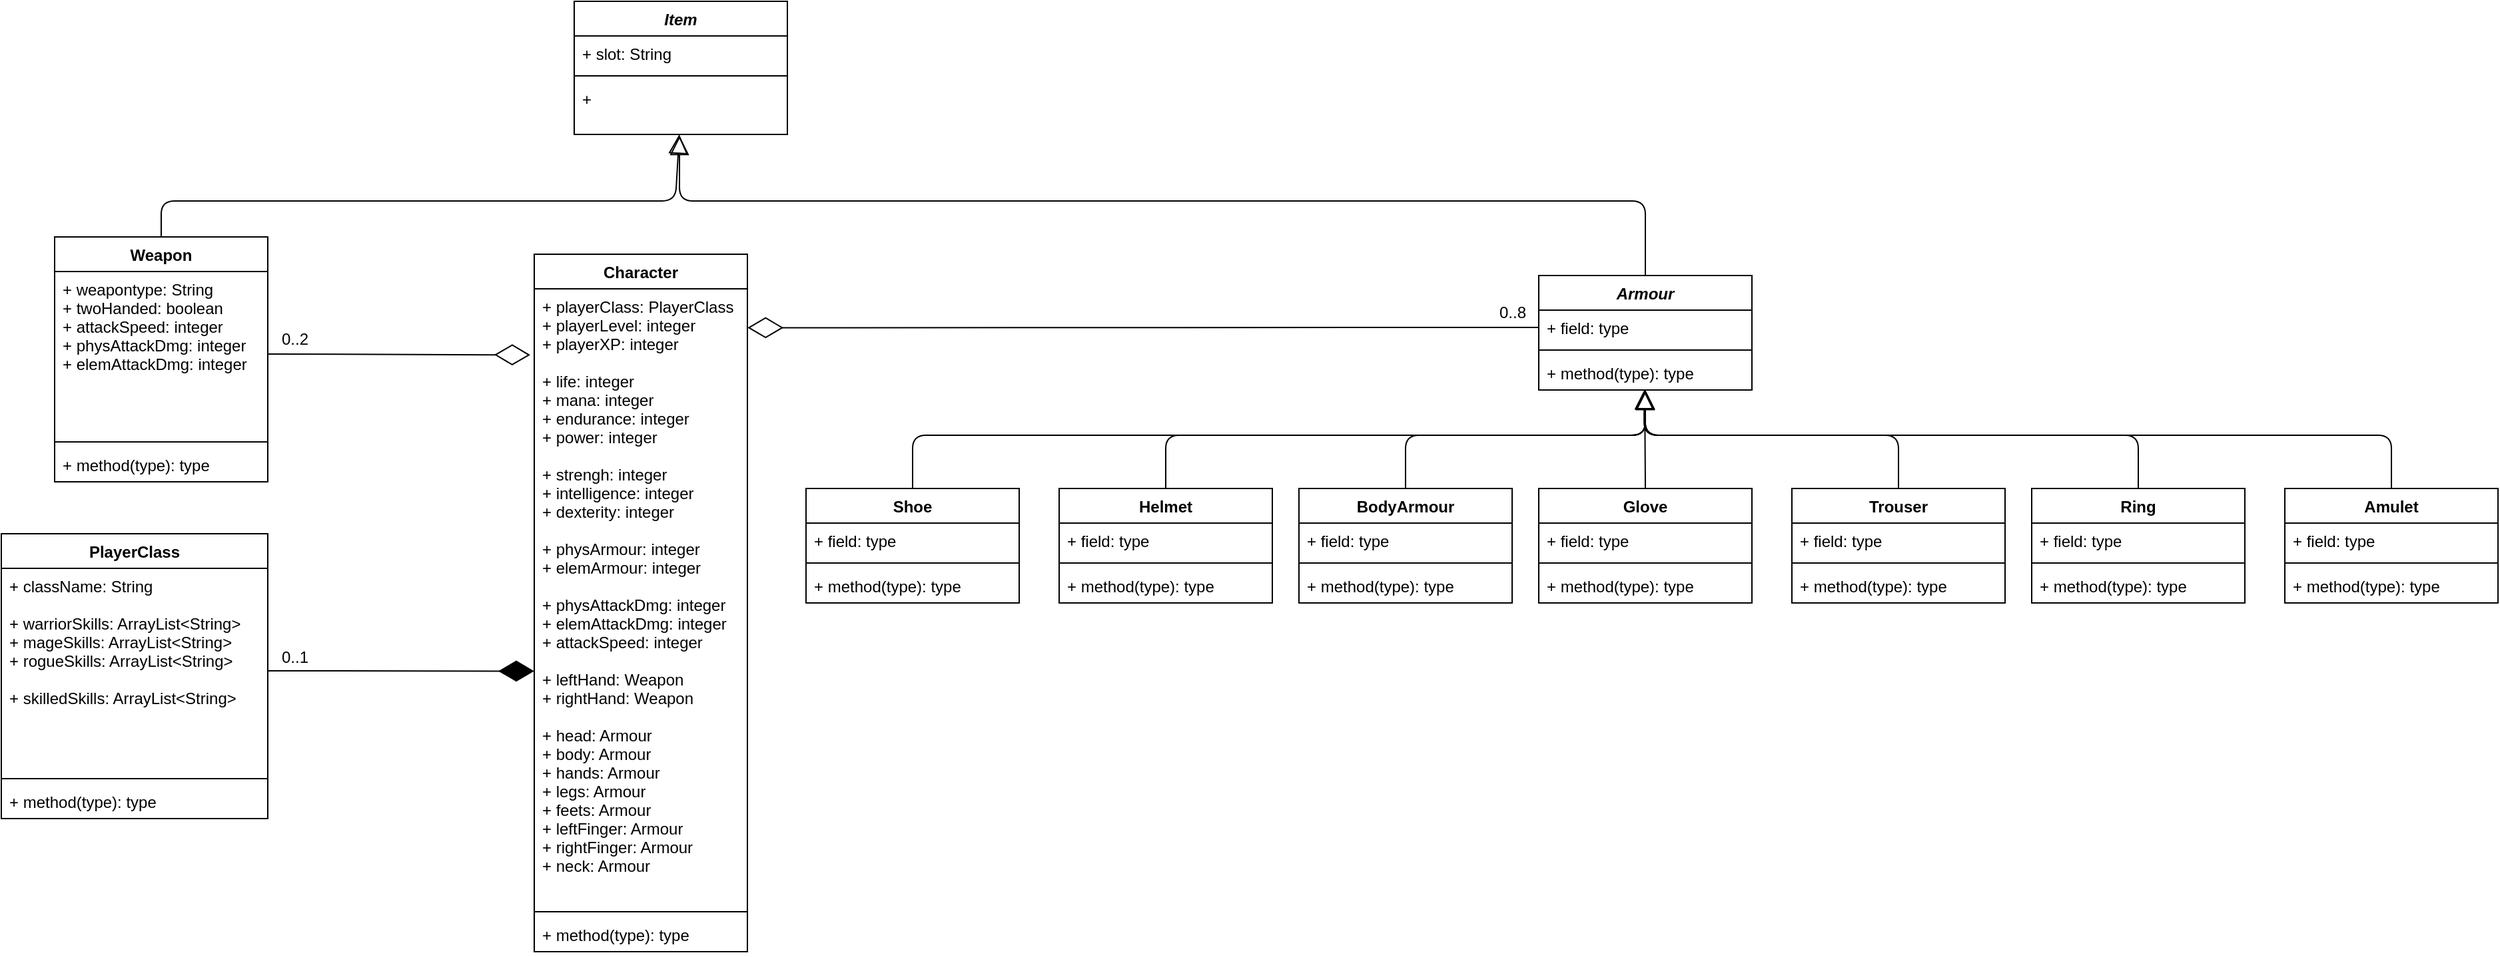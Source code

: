 <mxfile version="14.2.7" type="device"><diagram id="z42yw22yz84whNjgM6HL" name="Page-1"><mxGraphModel dx="2858" dy="1089" grid="1" gridSize="10" guides="1" tooltips="1" connect="1" arrows="1" fold="1" page="1" pageScale="1" pageWidth="827" pageHeight="1169" math="0" shadow="0"><root><mxCell id="0"/><mxCell id="1" parent="0"/><mxCell id="AYrYqdAPjFX4JY3LDJkN-81" value="Character" style="swimlane;fontStyle=1;align=center;verticalAlign=top;childLayout=stackLayout;horizontal=1;startSize=26;horizontalStack=0;resizeParent=1;resizeParentMax=0;resizeLast=0;collapsible=1;marginBottom=0;" vertex="1" parent="1"><mxGeometry x="300" y="320" width="160" height="524" as="geometry"/></mxCell><mxCell id="AYrYqdAPjFX4JY3LDJkN-82" value="+ playerClass: PlayerClass&#10;+ playerLevel: integer&#10;+ playerXP: integer&#10;&#10;+ life: integer&#10;+ mana: integer&#10;+ endurance: integer&#10;+ power: integer&#10;&#10;+ strengh: integer&#10;+ intelligence: integer&#10;+ dexterity: integer&#10;&#10;+ physArmour: integer&#10;+ elemArmour: integer&#10;&#10;+ physAttackDmg: integer&#10;+ elemAttackDmg: integer&#10;+ attackSpeed: integer&#10;&#10;+ leftHand: Weapon&#10;+ rightHand: Weapon&#10;&#10;+ head: Armour&#10;+ body: Armour&#10;+ hands: Armour&#10;+ legs: Armour&#10;+ feets: Armour&#10;+ leftFinger: Armour&#10;+ rightFinger: Armour&#10;+ neck: Armour" style="text;strokeColor=none;fillColor=none;align=left;verticalAlign=top;spacingLeft=4;spacingRight=4;overflow=hidden;rotatable=0;points=[[0,0.5],[1,0.5]];portConstraint=eastwest;" vertex="1" parent="AYrYqdAPjFX4JY3LDJkN-81"><mxGeometry y="26" width="160" height="464" as="geometry"/></mxCell><mxCell id="AYrYqdAPjFX4JY3LDJkN-83" value="" style="line;strokeWidth=1;fillColor=none;align=left;verticalAlign=middle;spacingTop=-1;spacingLeft=3;spacingRight=3;rotatable=0;labelPosition=right;points=[];portConstraint=eastwest;" vertex="1" parent="AYrYqdAPjFX4JY3LDJkN-81"><mxGeometry y="490" width="160" height="8" as="geometry"/></mxCell><mxCell id="AYrYqdAPjFX4JY3LDJkN-84" value="+ method(type): type" style="text;strokeColor=none;fillColor=none;align=left;verticalAlign=top;spacingLeft=4;spacingRight=4;overflow=hidden;rotatable=0;points=[[0,0.5],[1,0.5]];portConstraint=eastwest;" vertex="1" parent="AYrYqdAPjFX4JY3LDJkN-81"><mxGeometry y="498" width="160" height="26" as="geometry"/></mxCell><mxCell id="AYrYqdAPjFX4JY3LDJkN-80" value="" style="endArrow=block;endFill=0;endSize=12;html=1;entryX=0.497;entryY=1.001;entryDx=0;entryDy=0;entryPerimeter=0;exitX=0.5;exitY=0;exitDx=0;exitDy=0;" edge="1" parent="1" source="AYrYqdAPjFX4JY3LDJkN-66" target="AYrYqdAPjFX4JY3LDJkN-20"><mxGeometry width="160" relative="1" as="geometry"><mxPoint x="1224" y="422" as="sourcePoint"/><mxPoint x="1184" y="436" as="targetPoint"/><Array as="points"><mxPoint x="1694" y="456"/><mxPoint x="1134" y="456"/></Array></mxGeometry></mxCell><mxCell id="AYrYqdAPjFX4JY3LDJkN-6" value="Item" style="swimlane;fontStyle=3;align=center;verticalAlign=top;childLayout=stackLayout;horizontal=1;startSize=26;horizontalStack=0;resizeParent=1;resizeParentMax=0;resizeLast=0;collapsible=1;marginBottom=0;" vertex="1" parent="1"><mxGeometry x="330" y="130" width="160" height="100" as="geometry"><mxRectangle x="330" y="140" width="60" height="26" as="alternateBounds"/></mxGeometry></mxCell><mxCell id="AYrYqdAPjFX4JY3LDJkN-7" value="+ slot: String" style="text;strokeColor=none;fillColor=none;align=left;verticalAlign=top;spacingLeft=4;spacingRight=4;overflow=hidden;rotatable=0;points=[[0,0.5],[1,0.5]];portConstraint=eastwest;" vertex="1" parent="AYrYqdAPjFX4JY3LDJkN-6"><mxGeometry y="26" width="160" height="26" as="geometry"/></mxCell><mxCell id="AYrYqdAPjFX4JY3LDJkN-8" value="" style="line;strokeWidth=1;fillColor=none;align=left;verticalAlign=middle;spacingTop=-1;spacingLeft=3;spacingRight=3;rotatable=0;labelPosition=right;points=[];portConstraint=eastwest;" vertex="1" parent="AYrYqdAPjFX4JY3LDJkN-6"><mxGeometry y="52" width="160" height="8" as="geometry"/></mxCell><mxCell id="AYrYqdAPjFX4JY3LDJkN-9" value="+" style="text;strokeColor=none;fillColor=none;align=left;verticalAlign=top;spacingLeft=4;spacingRight=4;overflow=hidden;rotatable=0;points=[[0,0.5],[1,0.5]];portConstraint=eastwest;" vertex="1" parent="AYrYqdAPjFX4JY3LDJkN-6"><mxGeometry y="60" width="160" height="40" as="geometry"/></mxCell><mxCell id="AYrYqdAPjFX4JY3LDJkN-13" value="Weapon" style="swimlane;fontStyle=1;align=center;verticalAlign=top;childLayout=stackLayout;horizontal=1;startSize=26;horizontalStack=0;resizeParent=1;resizeParentMax=0;resizeLast=0;collapsible=1;marginBottom=0;" vertex="1" parent="1"><mxGeometry x="-60" y="307" width="160" height="184" as="geometry"/></mxCell><mxCell id="AYrYqdAPjFX4JY3LDJkN-14" value="+ weapontype: String&#10;+ twoHanded: boolean&#10;+ attackSpeed: integer&#10;+ physAttackDmg: integer&#10;+ elemAttackDmg: integer" style="text;strokeColor=none;fillColor=none;align=left;verticalAlign=top;spacingLeft=4;spacingRight=4;overflow=hidden;rotatable=0;points=[[0,0.5],[1,0.5]];portConstraint=eastwest;" vertex="1" parent="AYrYqdAPjFX4JY3LDJkN-13"><mxGeometry y="26" width="160" height="124" as="geometry"/></mxCell><mxCell id="AYrYqdAPjFX4JY3LDJkN-15" value="" style="line;strokeWidth=1;fillColor=none;align=left;verticalAlign=middle;spacingTop=-1;spacingLeft=3;spacingRight=3;rotatable=0;labelPosition=right;points=[];portConstraint=eastwest;" vertex="1" parent="AYrYqdAPjFX4JY3LDJkN-13"><mxGeometry y="150" width="160" height="8" as="geometry"/></mxCell><mxCell id="AYrYqdAPjFX4JY3LDJkN-16" value="+ method(type): type" style="text;strokeColor=none;fillColor=none;align=left;verticalAlign=top;spacingLeft=4;spacingRight=4;overflow=hidden;rotatable=0;points=[[0,0.5],[1,0.5]];portConstraint=eastwest;" vertex="1" parent="AYrYqdAPjFX4JY3LDJkN-13"><mxGeometry y="158" width="160" height="26" as="geometry"/></mxCell><mxCell id="AYrYqdAPjFX4JY3LDJkN-17" value="Armour" style="swimlane;fontStyle=3;align=center;verticalAlign=top;childLayout=stackLayout;horizontal=1;startSize=26;horizontalStack=0;resizeParent=1;resizeParentMax=0;resizeLast=0;collapsible=1;marginBottom=0;" vertex="1" parent="1"><mxGeometry x="1054" y="336" width="160" height="86" as="geometry"/></mxCell><mxCell id="AYrYqdAPjFX4JY3LDJkN-18" value="+ field: type" style="text;strokeColor=none;fillColor=none;align=left;verticalAlign=top;spacingLeft=4;spacingRight=4;overflow=hidden;rotatable=0;points=[[0,0.5],[1,0.5]];portConstraint=eastwest;" vertex="1" parent="AYrYqdAPjFX4JY3LDJkN-17"><mxGeometry y="26" width="160" height="26" as="geometry"/></mxCell><mxCell id="AYrYqdAPjFX4JY3LDJkN-19" value="" style="line;strokeWidth=1;fillColor=none;align=left;verticalAlign=middle;spacingTop=-1;spacingLeft=3;spacingRight=3;rotatable=0;labelPosition=right;points=[];portConstraint=eastwest;" vertex="1" parent="AYrYqdAPjFX4JY3LDJkN-17"><mxGeometry y="52" width="160" height="8" as="geometry"/></mxCell><mxCell id="AYrYqdAPjFX4JY3LDJkN-20" value="+ method(type): type" style="text;strokeColor=none;fillColor=none;align=left;verticalAlign=top;spacingLeft=4;spacingRight=4;overflow=hidden;rotatable=0;points=[[0,0.5],[1,0.5]];portConstraint=eastwest;" vertex="1" parent="AYrYqdAPjFX4JY3LDJkN-17"><mxGeometry y="60" width="160" height="26" as="geometry"/></mxCell><mxCell id="AYrYqdAPjFX4JY3LDJkN-28" value="" style="endArrow=block;endFill=0;endSize=12;html=1;exitX=0.5;exitY=0;exitDx=0;exitDy=0;" edge="1" parent="1" source="AYrYqdAPjFX4JY3LDJkN-13" target="AYrYqdAPjFX4JY3LDJkN-9"><mxGeometry width="160" relative="1" as="geometry"><mxPoint x="280" y="300" as="sourcePoint"/><mxPoint x="406" y="320" as="targetPoint"/><Array as="points"><mxPoint x="20" y="280"/><mxPoint x="406" y="280"/></Array></mxGeometry></mxCell><mxCell id="AYrYqdAPjFX4JY3LDJkN-29" value="" style="endArrow=block;endFill=0;endSize=12;html=1;exitX=0.5;exitY=0;exitDx=0;exitDy=0;entryX=0.494;entryY=1.025;entryDx=0;entryDy=0;entryPerimeter=0;" edge="1" parent="1" source="AYrYqdAPjFX4JY3LDJkN-17" target="AYrYqdAPjFX4JY3LDJkN-9"><mxGeometry width="160" relative="1" as="geometry"><mxPoint x="390" y="280" as="sourcePoint"/><mxPoint x="490" y="270" as="targetPoint"/><Array as="points"><mxPoint x="1134" y="280"/><mxPoint x="409" y="280"/></Array></mxGeometry></mxCell><mxCell id="AYrYqdAPjFX4JY3LDJkN-42" value="BodyArmour" style="swimlane;fontStyle=1;align=center;verticalAlign=top;childLayout=stackLayout;horizontal=1;startSize=26;horizontalStack=0;resizeParent=1;resizeParentMax=0;resizeLast=0;collapsible=1;marginBottom=0;" vertex="1" parent="1"><mxGeometry x="874" y="496" width="160" height="86" as="geometry"/></mxCell><mxCell id="AYrYqdAPjFX4JY3LDJkN-43" value="+ field: type" style="text;strokeColor=none;fillColor=none;align=left;verticalAlign=top;spacingLeft=4;spacingRight=4;overflow=hidden;rotatable=0;points=[[0,0.5],[1,0.5]];portConstraint=eastwest;" vertex="1" parent="AYrYqdAPjFX4JY3LDJkN-42"><mxGeometry y="26" width="160" height="26" as="geometry"/></mxCell><mxCell id="AYrYqdAPjFX4JY3LDJkN-44" value="" style="line;strokeWidth=1;fillColor=none;align=left;verticalAlign=middle;spacingTop=-1;spacingLeft=3;spacingRight=3;rotatable=0;labelPosition=right;points=[];portConstraint=eastwest;" vertex="1" parent="AYrYqdAPjFX4JY3LDJkN-42"><mxGeometry y="52" width="160" height="8" as="geometry"/></mxCell><mxCell id="AYrYqdAPjFX4JY3LDJkN-45" value="+ method(type): type" style="text;strokeColor=none;fillColor=none;align=left;verticalAlign=top;spacingLeft=4;spacingRight=4;overflow=hidden;rotatable=0;points=[[0,0.5],[1,0.5]];portConstraint=eastwest;" vertex="1" parent="AYrYqdAPjFX4JY3LDJkN-42"><mxGeometry y="60" width="160" height="26" as="geometry"/></mxCell><mxCell id="AYrYqdAPjFX4JY3LDJkN-46" value="Helmet" style="swimlane;fontStyle=1;align=center;verticalAlign=top;childLayout=stackLayout;horizontal=1;startSize=26;horizontalStack=0;resizeParent=1;resizeParentMax=0;resizeLast=0;collapsible=1;marginBottom=0;" vertex="1" parent="1"><mxGeometry x="694" y="496" width="160" height="86" as="geometry"/></mxCell><mxCell id="AYrYqdAPjFX4JY3LDJkN-47" value="+ field: type" style="text;strokeColor=none;fillColor=none;align=left;verticalAlign=top;spacingLeft=4;spacingRight=4;overflow=hidden;rotatable=0;points=[[0,0.5],[1,0.5]];portConstraint=eastwest;" vertex="1" parent="AYrYqdAPjFX4JY3LDJkN-46"><mxGeometry y="26" width="160" height="26" as="geometry"/></mxCell><mxCell id="AYrYqdAPjFX4JY3LDJkN-48" value="" style="line;strokeWidth=1;fillColor=none;align=left;verticalAlign=middle;spacingTop=-1;spacingLeft=3;spacingRight=3;rotatable=0;labelPosition=right;points=[];portConstraint=eastwest;" vertex="1" parent="AYrYqdAPjFX4JY3LDJkN-46"><mxGeometry y="52" width="160" height="8" as="geometry"/></mxCell><mxCell id="AYrYqdAPjFX4JY3LDJkN-49" value="+ method(type): type" style="text;strokeColor=none;fillColor=none;align=left;verticalAlign=top;spacingLeft=4;spacingRight=4;overflow=hidden;rotatable=0;points=[[0,0.5],[1,0.5]];portConstraint=eastwest;" vertex="1" parent="AYrYqdAPjFX4JY3LDJkN-46"><mxGeometry y="60" width="160" height="26" as="geometry"/></mxCell><mxCell id="AYrYqdAPjFX4JY3LDJkN-50" value="Shoe" style="swimlane;fontStyle=1;align=center;verticalAlign=top;childLayout=stackLayout;horizontal=1;startSize=26;horizontalStack=0;resizeParent=1;resizeParentMax=0;resizeLast=0;collapsible=1;marginBottom=0;" vertex="1" parent="1"><mxGeometry x="504" y="496" width="160" height="86" as="geometry"/></mxCell><mxCell id="AYrYqdAPjFX4JY3LDJkN-51" value="+ field: type" style="text;strokeColor=none;fillColor=none;align=left;verticalAlign=top;spacingLeft=4;spacingRight=4;overflow=hidden;rotatable=0;points=[[0,0.5],[1,0.5]];portConstraint=eastwest;" vertex="1" parent="AYrYqdAPjFX4JY3LDJkN-50"><mxGeometry y="26" width="160" height="26" as="geometry"/></mxCell><mxCell id="AYrYqdAPjFX4JY3LDJkN-52" value="" style="line;strokeWidth=1;fillColor=none;align=left;verticalAlign=middle;spacingTop=-1;spacingLeft=3;spacingRight=3;rotatable=0;labelPosition=right;points=[];portConstraint=eastwest;" vertex="1" parent="AYrYqdAPjFX4JY3LDJkN-50"><mxGeometry y="52" width="160" height="8" as="geometry"/></mxCell><mxCell id="AYrYqdAPjFX4JY3LDJkN-53" value="+ method(type): type" style="text;strokeColor=none;fillColor=none;align=left;verticalAlign=top;spacingLeft=4;spacingRight=4;overflow=hidden;rotatable=0;points=[[0,0.5],[1,0.5]];portConstraint=eastwest;" vertex="1" parent="AYrYqdAPjFX4JY3LDJkN-50"><mxGeometry y="60" width="160" height="26" as="geometry"/></mxCell><mxCell id="AYrYqdAPjFX4JY3LDJkN-54" value="Glove" style="swimlane;fontStyle=1;align=center;verticalAlign=top;childLayout=stackLayout;horizontal=1;startSize=26;horizontalStack=0;resizeParent=1;resizeParentMax=0;resizeLast=0;collapsible=1;marginBottom=0;" vertex="1" parent="1"><mxGeometry x="1054" y="496" width="160" height="86" as="geometry"/></mxCell><mxCell id="AYrYqdAPjFX4JY3LDJkN-55" value="+ field: type" style="text;strokeColor=none;fillColor=none;align=left;verticalAlign=top;spacingLeft=4;spacingRight=4;overflow=hidden;rotatable=0;points=[[0,0.5],[1,0.5]];portConstraint=eastwest;" vertex="1" parent="AYrYqdAPjFX4JY3LDJkN-54"><mxGeometry y="26" width="160" height="26" as="geometry"/></mxCell><mxCell id="AYrYqdAPjFX4JY3LDJkN-56" value="" style="line;strokeWidth=1;fillColor=none;align=left;verticalAlign=middle;spacingTop=-1;spacingLeft=3;spacingRight=3;rotatable=0;labelPosition=right;points=[];portConstraint=eastwest;" vertex="1" parent="AYrYqdAPjFX4JY3LDJkN-54"><mxGeometry y="52" width="160" height="8" as="geometry"/></mxCell><mxCell id="AYrYqdAPjFX4JY3LDJkN-57" value="+ method(type): type" style="text;strokeColor=none;fillColor=none;align=left;verticalAlign=top;spacingLeft=4;spacingRight=4;overflow=hidden;rotatable=0;points=[[0,0.5],[1,0.5]];portConstraint=eastwest;" vertex="1" parent="AYrYqdAPjFX4JY3LDJkN-54"><mxGeometry y="60" width="160" height="26" as="geometry"/></mxCell><mxCell id="AYrYqdAPjFX4JY3LDJkN-58" value="Trouser" style="swimlane;fontStyle=1;align=center;verticalAlign=top;childLayout=stackLayout;horizontal=1;startSize=26;horizontalStack=0;resizeParent=1;resizeParentMax=0;resizeLast=0;collapsible=1;marginBottom=0;" vertex="1" parent="1"><mxGeometry x="1244" y="496" width="160" height="86" as="geometry"/></mxCell><mxCell id="AYrYqdAPjFX4JY3LDJkN-59" value="+ field: type" style="text;strokeColor=none;fillColor=none;align=left;verticalAlign=top;spacingLeft=4;spacingRight=4;overflow=hidden;rotatable=0;points=[[0,0.5],[1,0.5]];portConstraint=eastwest;" vertex="1" parent="AYrYqdAPjFX4JY3LDJkN-58"><mxGeometry y="26" width="160" height="26" as="geometry"/></mxCell><mxCell id="AYrYqdAPjFX4JY3LDJkN-60" value="" style="line;strokeWidth=1;fillColor=none;align=left;verticalAlign=middle;spacingTop=-1;spacingLeft=3;spacingRight=3;rotatable=0;labelPosition=right;points=[];portConstraint=eastwest;" vertex="1" parent="AYrYqdAPjFX4JY3LDJkN-58"><mxGeometry y="52" width="160" height="8" as="geometry"/></mxCell><mxCell id="AYrYqdAPjFX4JY3LDJkN-61" value="+ method(type): type" style="text;strokeColor=none;fillColor=none;align=left;verticalAlign=top;spacingLeft=4;spacingRight=4;overflow=hidden;rotatable=0;points=[[0,0.5],[1,0.5]];portConstraint=eastwest;" vertex="1" parent="AYrYqdAPjFX4JY3LDJkN-58"><mxGeometry y="60" width="160" height="26" as="geometry"/></mxCell><mxCell id="AYrYqdAPjFX4JY3LDJkN-62" value="Ring" style="swimlane;fontStyle=1;align=center;verticalAlign=top;childLayout=stackLayout;horizontal=1;startSize=26;horizontalStack=0;resizeParent=1;resizeParentMax=0;resizeLast=0;collapsible=1;marginBottom=0;" vertex="1" parent="1"><mxGeometry x="1424" y="496" width="160" height="86" as="geometry"/></mxCell><mxCell id="AYrYqdAPjFX4JY3LDJkN-63" value="+ field: type" style="text;strokeColor=none;fillColor=none;align=left;verticalAlign=top;spacingLeft=4;spacingRight=4;overflow=hidden;rotatable=0;points=[[0,0.5],[1,0.5]];portConstraint=eastwest;" vertex="1" parent="AYrYqdAPjFX4JY3LDJkN-62"><mxGeometry y="26" width="160" height="26" as="geometry"/></mxCell><mxCell id="AYrYqdAPjFX4JY3LDJkN-64" value="" style="line;strokeWidth=1;fillColor=none;align=left;verticalAlign=middle;spacingTop=-1;spacingLeft=3;spacingRight=3;rotatable=0;labelPosition=right;points=[];portConstraint=eastwest;" vertex="1" parent="AYrYqdAPjFX4JY3LDJkN-62"><mxGeometry y="52" width="160" height="8" as="geometry"/></mxCell><mxCell id="AYrYqdAPjFX4JY3LDJkN-65" value="+ method(type): type" style="text;strokeColor=none;fillColor=none;align=left;verticalAlign=top;spacingLeft=4;spacingRight=4;overflow=hidden;rotatable=0;points=[[0,0.5],[1,0.5]];portConstraint=eastwest;" vertex="1" parent="AYrYqdAPjFX4JY3LDJkN-62"><mxGeometry y="60" width="160" height="26" as="geometry"/></mxCell><mxCell id="AYrYqdAPjFX4JY3LDJkN-66" value="Amulet" style="swimlane;fontStyle=1;align=center;verticalAlign=top;childLayout=stackLayout;horizontal=1;startSize=26;horizontalStack=0;resizeParent=1;resizeParentMax=0;resizeLast=0;collapsible=1;marginBottom=0;" vertex="1" parent="1"><mxGeometry x="1614" y="496" width="160" height="86" as="geometry"/></mxCell><mxCell id="AYrYqdAPjFX4JY3LDJkN-67" value="+ field: type" style="text;strokeColor=none;fillColor=none;align=left;verticalAlign=top;spacingLeft=4;spacingRight=4;overflow=hidden;rotatable=0;points=[[0,0.5],[1,0.5]];portConstraint=eastwest;" vertex="1" parent="AYrYqdAPjFX4JY3LDJkN-66"><mxGeometry y="26" width="160" height="26" as="geometry"/></mxCell><mxCell id="AYrYqdAPjFX4JY3LDJkN-68" value="" style="line;strokeWidth=1;fillColor=none;align=left;verticalAlign=middle;spacingTop=-1;spacingLeft=3;spacingRight=3;rotatable=0;labelPosition=right;points=[];portConstraint=eastwest;" vertex="1" parent="AYrYqdAPjFX4JY3LDJkN-66"><mxGeometry y="52" width="160" height="8" as="geometry"/></mxCell><mxCell id="AYrYqdAPjFX4JY3LDJkN-69" value="+ method(type): type" style="text;strokeColor=none;fillColor=none;align=left;verticalAlign=top;spacingLeft=4;spacingRight=4;overflow=hidden;rotatable=0;points=[[0,0.5],[1,0.5]];portConstraint=eastwest;" vertex="1" parent="AYrYqdAPjFX4JY3LDJkN-66"><mxGeometry y="60" width="160" height="26" as="geometry"/></mxCell><mxCell id="AYrYqdAPjFX4JY3LDJkN-74" value="" style="endArrow=block;endFill=0;endSize=12;html=1;exitX=0.5;exitY=0;exitDx=0;exitDy=0;" edge="1" parent="1" source="AYrYqdAPjFX4JY3LDJkN-50" target="AYrYqdAPjFX4JY3LDJkN-20"><mxGeometry width="160" relative="1" as="geometry"><mxPoint x="794" y="456" as="sourcePoint"/><mxPoint x="1144" y="446" as="targetPoint"/><Array as="points"><mxPoint x="584" y="456"/><mxPoint x="1134" y="456"/></Array></mxGeometry></mxCell><mxCell id="AYrYqdAPjFX4JY3LDJkN-75" value="" style="endArrow=block;endFill=0;endSize=12;html=1;entryX=0.5;entryY=1.023;entryDx=0;entryDy=0;entryPerimeter=0;exitX=0.5;exitY=0;exitDx=0;exitDy=0;" edge="1" parent="1" source="AYrYqdAPjFX4JY3LDJkN-46" target="AYrYqdAPjFX4JY3LDJkN-20"><mxGeometry width="160" relative="1" as="geometry"><mxPoint x="974" y="476" as="sourcePoint"/><mxPoint x="1134" y="476" as="targetPoint"/><Array as="points"><mxPoint x="774" y="456"/><mxPoint x="1134" y="456"/></Array></mxGeometry></mxCell><mxCell id="AYrYqdAPjFX4JY3LDJkN-76" value="" style="endArrow=block;endFill=0;endSize=12;html=1;entryX=0.5;entryY=1.001;entryDx=0;entryDy=0;entryPerimeter=0;exitX=0.5;exitY=0;exitDx=0;exitDy=0;" edge="1" parent="1" source="AYrYqdAPjFX4JY3LDJkN-42" target="AYrYqdAPjFX4JY3LDJkN-20"><mxGeometry width="160" relative="1" as="geometry"><mxPoint x="964" y="476" as="sourcePoint"/><mxPoint x="1134" y="466" as="targetPoint"/><Array as="points"><mxPoint x="954" y="456"/><mxPoint x="1134" y="456"/></Array></mxGeometry></mxCell><mxCell id="AYrYqdAPjFX4JY3LDJkN-77" value="" style="endArrow=block;endFill=0;endSize=12;html=1;entryX=0.497;entryY=0.999;entryDx=0;entryDy=0;entryPerimeter=0;exitX=0.5;exitY=0;exitDx=0;exitDy=0;" edge="1" parent="1" source="AYrYqdAPjFX4JY3LDJkN-54" target="AYrYqdAPjFX4JY3LDJkN-20"><mxGeometry width="160" relative="1" as="geometry"><mxPoint x="1024" y="486" as="sourcePoint"/><mxPoint x="1094" y="446" as="targetPoint"/></mxGeometry></mxCell><mxCell id="AYrYqdAPjFX4JY3LDJkN-78" value="" style="endArrow=block;endFill=0;endSize=12;html=1;exitX=0.5;exitY=0;exitDx=0;exitDy=0;entryX=0.495;entryY=1.002;entryDx=0;entryDy=0;entryPerimeter=0;" edge="1" parent="1" source="AYrYqdAPjFX4JY3LDJkN-62" target="AYrYqdAPjFX4JY3LDJkN-20"><mxGeometry width="160" relative="1" as="geometry"><mxPoint x="1234" y="436" as="sourcePoint"/><mxPoint x="1164" y="436" as="targetPoint"/><Array as="points"><mxPoint x="1504" y="456"/><mxPoint x="1133" y="456"/></Array></mxGeometry></mxCell><mxCell id="AYrYqdAPjFX4JY3LDJkN-79" value="" style="endArrow=block;endFill=0;endSize=12;html=1;entryX=0.498;entryY=0.999;entryDx=0;entryDy=0;entryPerimeter=0;exitX=0.5;exitY=0;exitDx=0;exitDy=0;" edge="1" parent="1" source="AYrYqdAPjFX4JY3LDJkN-58" target="AYrYqdAPjFX4JY3LDJkN-20"><mxGeometry width="160" relative="1" as="geometry"><mxPoint x="1164" y="466" as="sourcePoint"/><mxPoint x="1154" y="436" as="targetPoint"/><Array as="points"><mxPoint x="1324" y="456"/><mxPoint x="1134" y="456"/></Array></mxGeometry></mxCell><mxCell id="AYrYqdAPjFX4JY3LDJkN-89" value="0..2" style="text;html=1;align=center;verticalAlign=middle;resizable=0;points=[];autosize=1;" vertex="1" parent="1"><mxGeometry x="100" y="374" width="40" height="20" as="geometry"/></mxCell><mxCell id="AYrYqdAPjFX4JY3LDJkN-90" value="" style="endArrow=diamondThin;endFill=0;endSize=24;html=1;strokeColor=#000000;strokeWidth=1;align=center;entryX=-0.019;entryY=0.107;entryDx=0;entryDy=0;exitX=1;exitY=0.5;exitDx=0;exitDy=0;entryPerimeter=0;" edge="1" parent="1" source="AYrYqdAPjFX4JY3LDJkN-14" target="AYrYqdAPjFX4JY3LDJkN-82"><mxGeometry width="160" relative="1" as="geometry"><mxPoint x="380" y="320" as="sourcePoint"/><mxPoint x="540" y="320" as="targetPoint"/></mxGeometry></mxCell><mxCell id="AYrYqdAPjFX4JY3LDJkN-92" value="" style="endArrow=diamondThin;endFill=0;endSize=24;html=1;strokeColor=#000000;strokeWidth=1;align=center;entryX=1.001;entryY=0.063;entryDx=0;entryDy=0;entryPerimeter=0;exitX=0;exitY=0.5;exitDx=0;exitDy=0;" edge="1" parent="1" source="AYrYqdAPjFX4JY3LDJkN-18" target="AYrYqdAPjFX4JY3LDJkN-82"><mxGeometry width="160" relative="1" as="geometry"><mxPoint x="570" y="630" as="sourcePoint"/><mxPoint x="730" y="630" as="targetPoint"/></mxGeometry></mxCell><mxCell id="AYrYqdAPjFX4JY3LDJkN-94" value="0..8" style="text;html=1;align=center;verticalAlign=middle;resizable=0;points=[];autosize=1;" vertex="1" parent="1"><mxGeometry x="1014" y="354" width="40" height="20" as="geometry"/></mxCell><mxCell id="AYrYqdAPjFX4JY3LDJkN-95" value="PlayerClass" style="swimlane;fontStyle=1;align=center;verticalAlign=top;childLayout=stackLayout;horizontal=1;startSize=26;horizontalStack=0;resizeParent=1;resizeParentMax=0;resizeLast=0;collapsible=1;marginBottom=0;" vertex="1" parent="1"><mxGeometry x="-100" y="530" width="200" height="214" as="geometry"/></mxCell><mxCell id="AYrYqdAPjFX4JY3LDJkN-96" value="+ className: String&#10;&#10;+ warriorSkills: ArrayList&lt;String&gt;&#10;+ mageSkills: ArrayList&lt;String&gt;&#10;+ rogueSkills: ArrayList&lt;String&gt;&#10;&#10;+ skilledSkills: ArrayList&lt;String&gt;" style="text;strokeColor=none;fillColor=none;align=left;verticalAlign=top;spacingLeft=4;spacingRight=4;overflow=hidden;rotatable=0;points=[[0,0.5],[1,0.5]];portConstraint=eastwest;" vertex="1" parent="AYrYqdAPjFX4JY3LDJkN-95"><mxGeometry y="26" width="200" height="154" as="geometry"/></mxCell><mxCell id="AYrYqdAPjFX4JY3LDJkN-97" value="" style="line;strokeWidth=1;fillColor=none;align=left;verticalAlign=middle;spacingTop=-1;spacingLeft=3;spacingRight=3;rotatable=0;labelPosition=right;points=[];portConstraint=eastwest;" vertex="1" parent="AYrYqdAPjFX4JY3LDJkN-95"><mxGeometry y="180" width="200" height="8" as="geometry"/></mxCell><mxCell id="AYrYqdAPjFX4JY3LDJkN-98" value="+ method(type): type" style="text;strokeColor=none;fillColor=none;align=left;verticalAlign=top;spacingLeft=4;spacingRight=4;overflow=hidden;rotatable=0;points=[[0,0.5],[1,0.5]];portConstraint=eastwest;" vertex="1" parent="AYrYqdAPjFX4JY3LDJkN-95"><mxGeometry y="188" width="200" height="26" as="geometry"/></mxCell><mxCell id="AYrYqdAPjFX4JY3LDJkN-100" value="" style="endArrow=diamondThin;endFill=1;endSize=24;html=1;strokeColor=#000000;strokeWidth=1;align=center;entryX=0;entryY=0.619;entryDx=0;entryDy=0;entryPerimeter=0;exitX=1;exitY=0.5;exitDx=0;exitDy=0;" edge="1" parent="1" source="AYrYqdAPjFX4JY3LDJkN-96" target="AYrYqdAPjFX4JY3LDJkN-82"><mxGeometry width="160" relative="1" as="geometry"><mxPoint x="140" y="700" as="sourcePoint"/><mxPoint x="300" y="700" as="targetPoint"/></mxGeometry></mxCell><mxCell id="AYrYqdAPjFX4JY3LDJkN-101" value="0..1" style="text;html=1;align=center;verticalAlign=middle;resizable=0;points=[];autosize=1;" vertex="1" parent="1"><mxGeometry x="100" y="613" width="40" height="20" as="geometry"/></mxCell></root></mxGraphModel></diagram></mxfile>